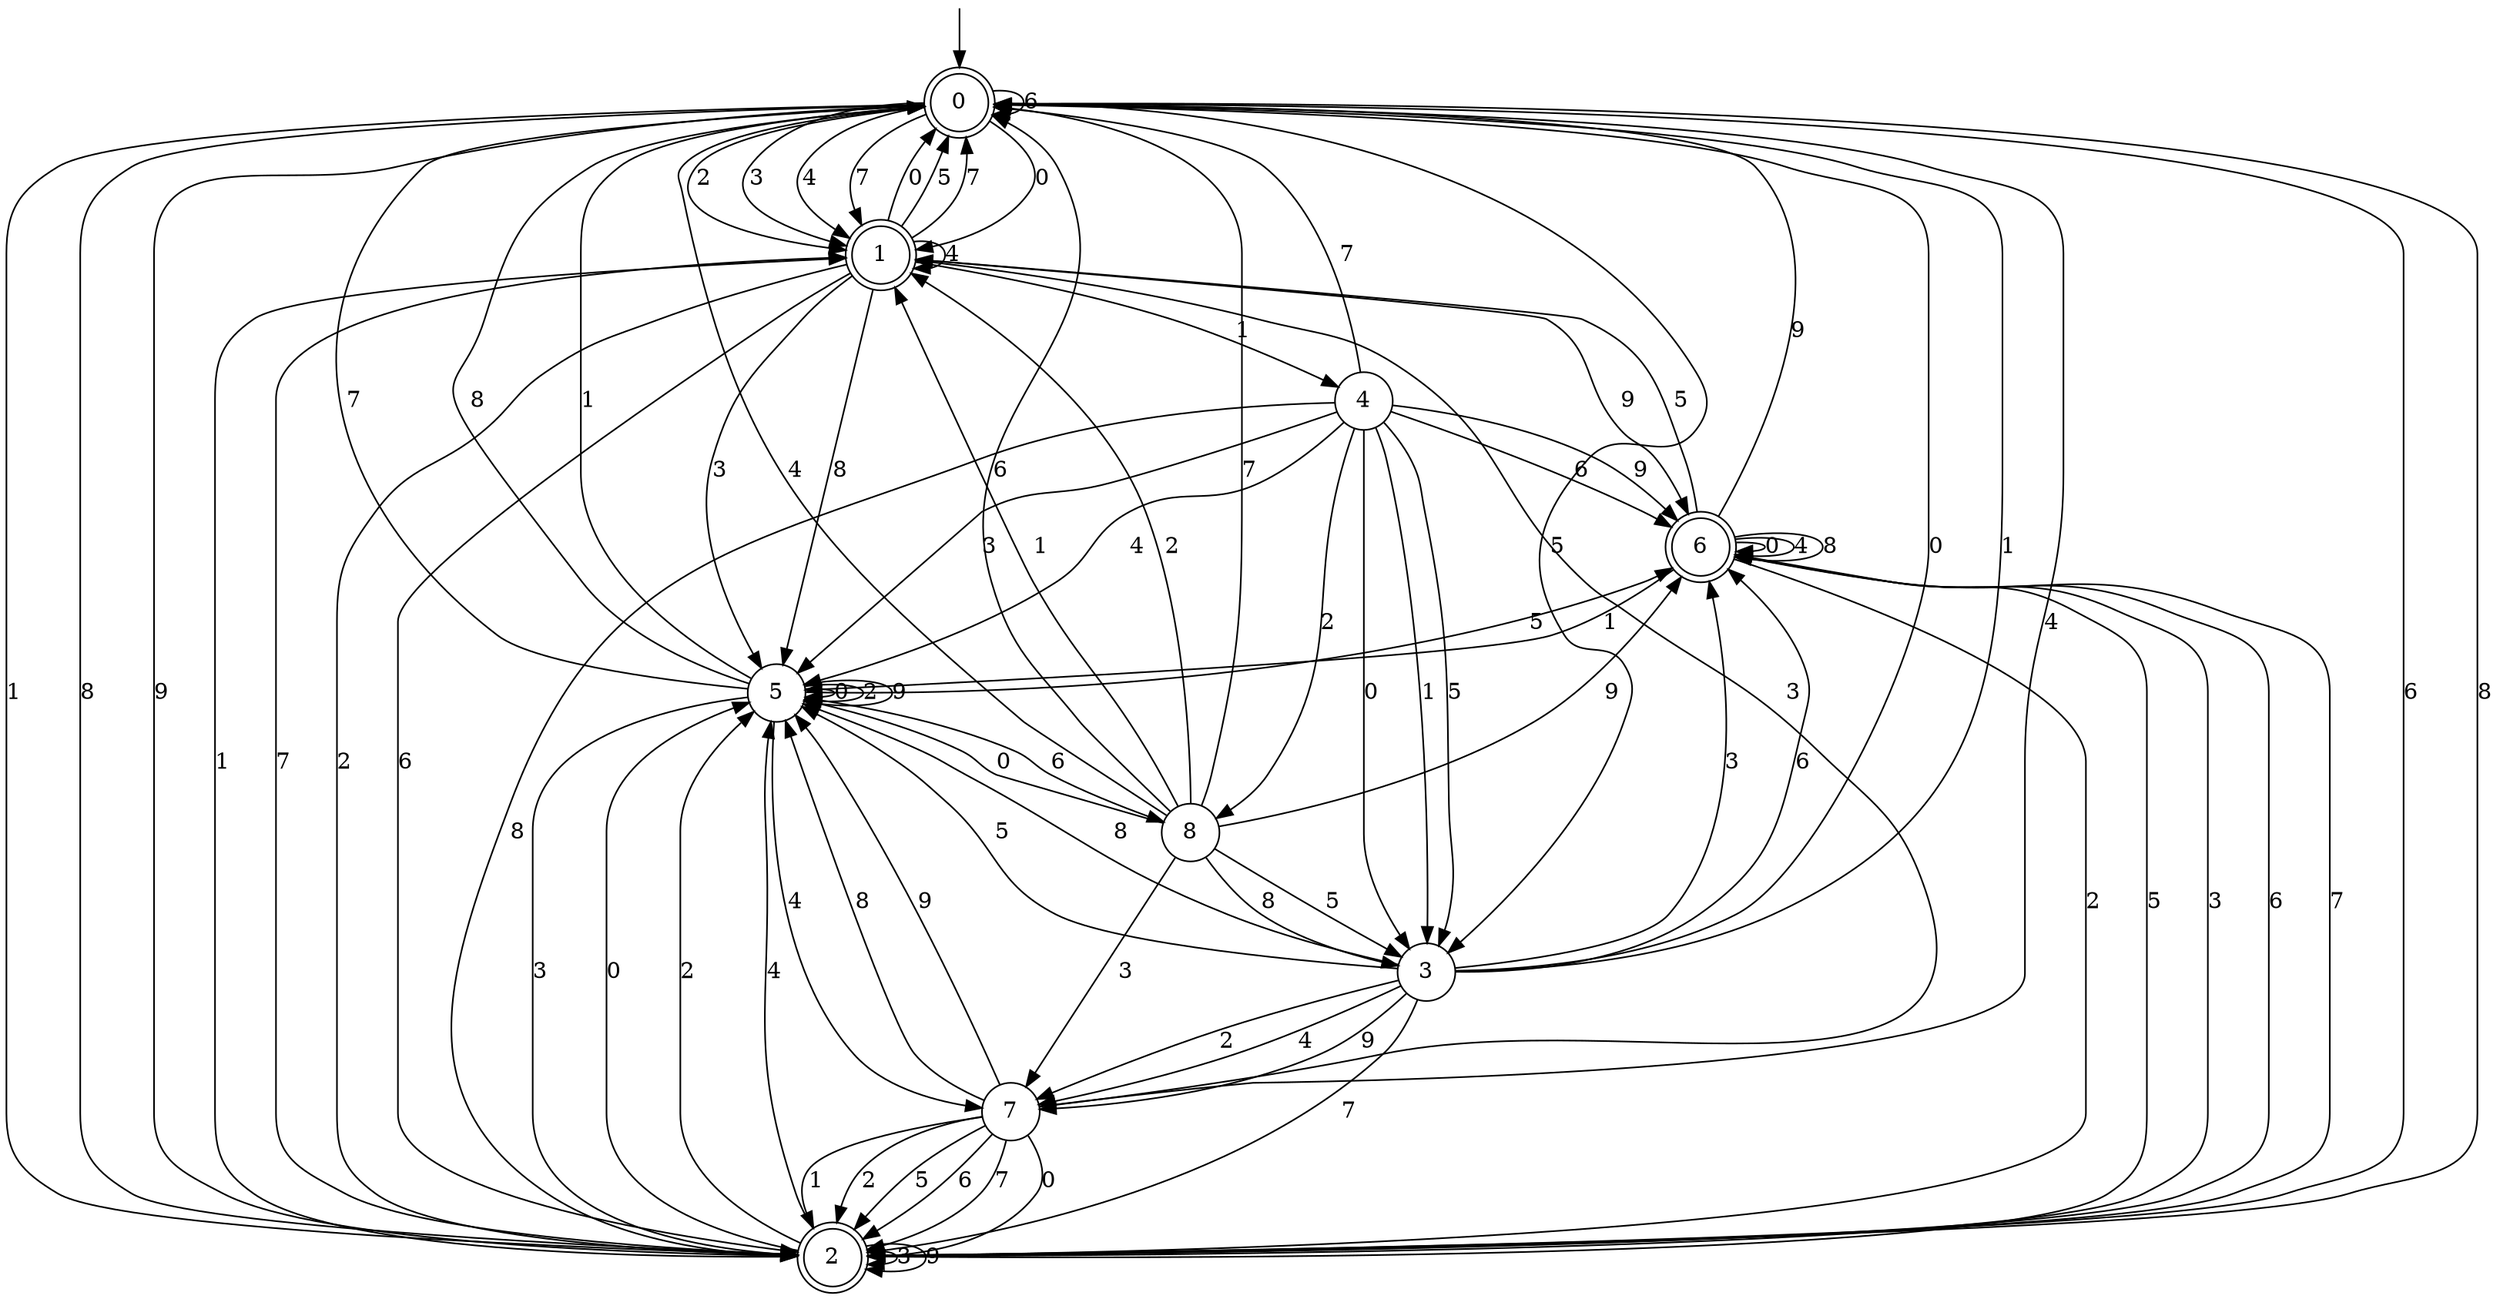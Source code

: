 digraph g {

	s0 [shape="doublecircle" label="0"];
	s1 [shape="doublecircle" label="1"];
	s2 [shape="doublecircle" label="2"];
	s3 [shape="circle" label="3"];
	s4 [shape="circle" label="4"];
	s5 [shape="circle" label="5"];
	s6 [shape="doublecircle" label="6"];
	s7 [shape="circle" label="7"];
	s8 [shape="circle" label="8"];
	s0 -> s1 [label="0"];
	s0 -> s2 [label="1"];
	s0 -> s1 [label="2"];
	s0 -> s1 [label="3"];
	s0 -> s1 [label="4"];
	s0 -> s3 [label="5"];
	s0 -> s0 [label="6"];
	s0 -> s1 [label="7"];
	s0 -> s2 [label="8"];
	s0 -> s2 [label="9"];
	s1 -> s0 [label="0"];
	s1 -> s4 [label="1"];
	s1 -> s2 [label="2"];
	s1 -> s5 [label="3"];
	s1 -> s1 [label="4"];
	s1 -> s0 [label="5"];
	s1 -> s2 [label="6"];
	s1 -> s0 [label="7"];
	s1 -> s5 [label="8"];
	s1 -> s6 [label="9"];
	s2 -> s5 [label="0"];
	s2 -> s1 [label="1"];
	s2 -> s5 [label="2"];
	s2 -> s2 [label="3"];
	s2 -> s5 [label="4"];
	s2 -> s6 [label="5"];
	s2 -> s0 [label="6"];
	s2 -> s1 [label="7"];
	s2 -> s0 [label="8"];
	s2 -> s2 [label="9"];
	s3 -> s0 [label="0"];
	s3 -> s0 [label="1"];
	s3 -> s7 [label="2"];
	s3 -> s6 [label="3"];
	s3 -> s7 [label="4"];
	s3 -> s5 [label="5"];
	s3 -> s6 [label="6"];
	s3 -> s2 [label="7"];
	s3 -> s5 [label="8"];
	s3 -> s7 [label="9"];
	s4 -> s3 [label="0"];
	s4 -> s3 [label="1"];
	s4 -> s8 [label="2"];
	s4 -> s5 [label="3"];
	s4 -> s5 [label="4"];
	s4 -> s3 [label="5"];
	s4 -> s6 [label="6"];
	s4 -> s0 [label="7"];
	s4 -> s2 [label="8"];
	s4 -> s6 [label="9"];
	s5 -> s5 [label="0"];
	s5 -> s0 [label="1"];
	s5 -> s5 [label="2"];
	s5 -> s2 [label="3"];
	s5 -> s7 [label="4"];
	s5 -> s6 [label="5"];
	s5 -> s8 [label="6"];
	s5 -> s0 [label="7"];
	s5 -> s0 [label="8"];
	s5 -> s5 [label="9"];
	s6 -> s6 [label="0"];
	s6 -> s5 [label="1"];
	s6 -> s2 [label="2"];
	s6 -> s2 [label="3"];
	s6 -> s6 [label="4"];
	s6 -> s1 [label="5"];
	s6 -> s2 [label="6"];
	s6 -> s2 [label="7"];
	s6 -> s6 [label="8"];
	s6 -> s0 [label="9"];
	s7 -> s2 [label="0"];
	s7 -> s2 [label="1"];
	s7 -> s2 [label="2"];
	s7 -> s1 [label="3"];
	s7 -> s0 [label="4"];
	s7 -> s2 [label="5"];
	s7 -> s2 [label="6"];
	s7 -> s2 [label="7"];
	s7 -> s5 [label="8"];
	s7 -> s5 [label="9"];
	s8 -> s5 [label="0"];
	s8 -> s1 [label="1"];
	s8 -> s1 [label="2"];
	s8 -> s7 [label="3"];
	s8 -> s0 [label="4"];
	s8 -> s3 [label="5"];
	s8 -> s0 [label="6"];
	s8 -> s0 [label="7"];
	s8 -> s3 [label="8"];
	s8 -> s6 [label="9"];

__start0 [label="" shape="none" width="0" height="0"];
__start0 -> s0;

}
